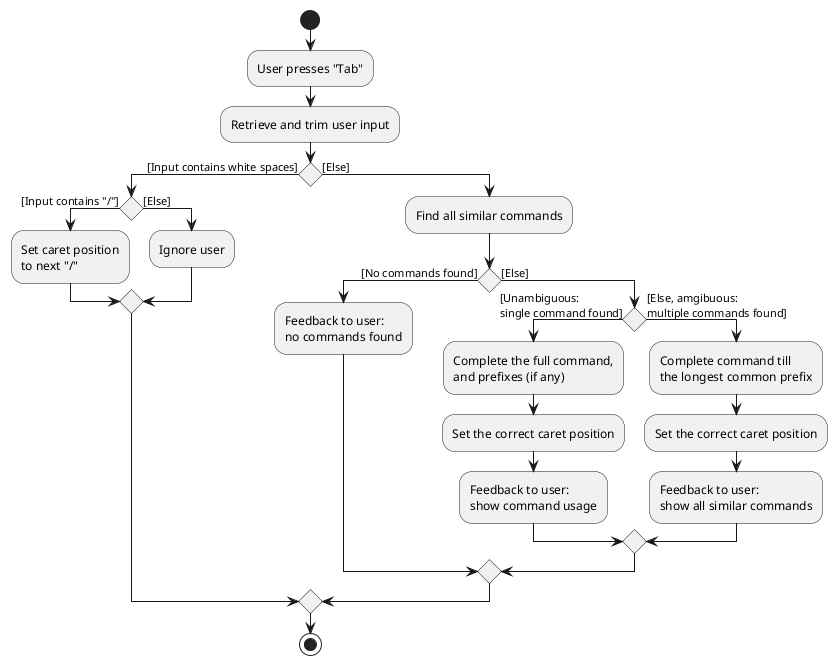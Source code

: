 @startuml CommandAutocompleteActivityDiagram
start

:User presses "Tab";
:Retrieve and trim user input;

'Since the beta syntax does not support placing the condition outside the
'diamond we place it as the true branch instead.

if () then ([Input contains white spaces])
    if () then ([Input contains "/"])
        :Set caret position\nto next "/";
    else ([Else])
        :Ignore user;
    endif
else ([Else])
    :Find all similar commands;
    if () then ([No commands found])
        :Feedback to user:\nno commands found;
    else ([Else])
        if () then ([Unambiguous:\nsingle command found])
            :Complete the full command,\nand prefixes (if any);
            :Set the correct caret position;
            :Feedback to user:\nshow command usage;
        else ([Else, amgibuous:\nmultiple commands found])
            :Complete command till\nthe longest common prefix;
            :Set the correct caret position;
            :Feedback to user:\nshow all similar commands;
        endif
    endif
endif

stop
@enduml
